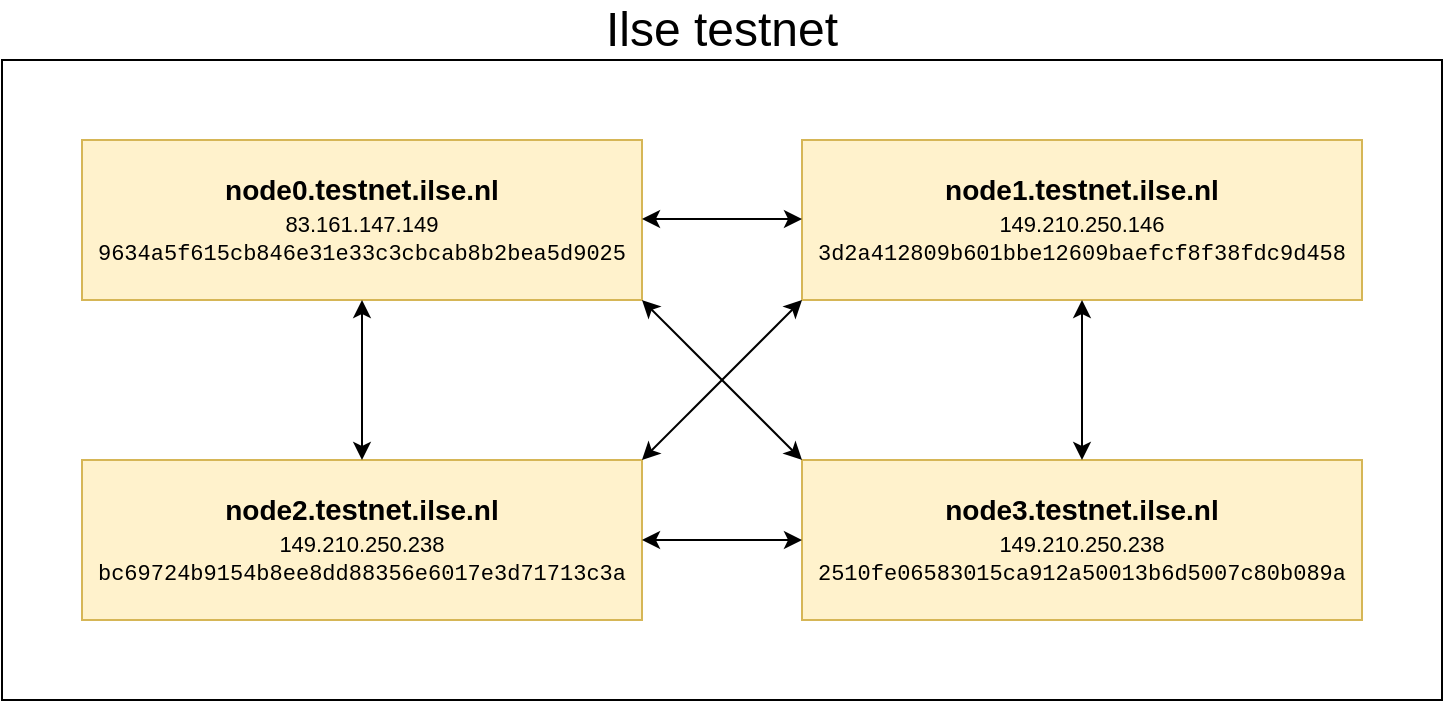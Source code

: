 <mxfile version="17.1.0" type="github">
  <diagram id="dxVIzOVv_u5MUlThNv-4" name="Page-1">
    <mxGraphModel dx="1550" dy="867" grid="1" gridSize="10" guides="1" tooltips="1" connect="1" arrows="1" fold="1" page="1" pageScale="1" pageWidth="827" pageHeight="1169" math="0" shadow="0">
      <root>
        <mxCell id="0" />
        <mxCell id="1" parent="0" />
        <mxCell id="wiK8LtcWPlEBfqKX4ATi-7" value="&lt;h1&gt;&lt;br&gt;&lt;/h1&gt;" style="rounded=0;whiteSpace=wrap;html=1;fontSize=14;align=center;" vertex="1" parent="1">
          <mxGeometry x="40" y="80" width="720" height="320" as="geometry" />
        </mxCell>
        <mxCell id="wiK8LtcWPlEBfqKX4ATi-2" value="&lt;b&gt;&lt;font style=&quot;font-size: 14px&quot;&gt;node0.&lt;/font&gt;&lt;/b&gt;&lt;span id=&quot;docs-internal-guid-7cc5f453-7fff-6f5f-665c-29763454acb6&quot;&gt;&lt;span style=&quot;font-size: 11pt ; font-family: &amp;#34;arial&amp;#34; ; background-color: transparent ; vertical-align: baseline&quot;&gt;&lt;b&gt;testnet.&lt;/b&gt;&lt;/span&gt;&lt;/span&gt;&lt;b&gt;&lt;font style=&quot;font-size: 14px&quot;&gt;ilse.nl&lt;/font&gt;&lt;/b&gt;&lt;br&gt;&lt;font style=&quot;font-size: 11px&quot;&gt;&lt;span&gt;83.161.147.149&lt;/span&gt;&lt;br&gt;&lt;span id=&quot;docs-internal-guid-fe6f931d-7fff-6ca8-1d08-4247d1960b84&quot;&gt;&lt;span style=&quot;font-family: &amp;#34;courier new&amp;#34; ; background-color: transparent ; vertical-align: baseline&quot;&gt;&lt;font style=&quot;font-size: 11px&quot;&gt;9634a5f615cb846e31e33c3cbcab8b2bea5d9025&lt;/font&gt;&lt;/span&gt;&lt;/span&gt;&lt;/font&gt;" style="rounded=0;whiteSpace=wrap;html=1;fillColor=#fff2cc;strokeColor=#d6b656;" vertex="1" parent="1">
          <mxGeometry x="80" y="120" width="280" height="80" as="geometry" />
        </mxCell>
        <mxCell id="wiK8LtcWPlEBfqKX4ATi-3" value="&lt;b&gt;&lt;font style=&quot;font-size: 14px&quot;&gt;node1.&lt;/font&gt;&lt;/b&gt;&lt;b style=&quot;font-family: &amp;#34;arial&amp;#34; ; font-size: 14.667px&quot;&gt;testnet.&lt;/b&gt;&lt;b&gt;&lt;font style=&quot;font-size: 14px&quot;&gt;ilse.nl&lt;/font&gt;&lt;/b&gt;&lt;br&gt;&lt;font style=&quot;font-size: 11px&quot;&gt;149.210.250.146&lt;br&gt;&lt;span id=&quot;docs-internal-guid-83af1ca5-7fff-adc0-2fd1-b84874401c5e&quot;&gt;&lt;span style=&quot;font-family: &amp;#34;courier new&amp;#34; ; background-color: transparent ; vertical-align: baseline&quot;&gt;3d2a412809b601bbe12609baefcf8f38fdc9d458&lt;/span&gt;&lt;/span&gt;&lt;/font&gt;" style="rounded=0;whiteSpace=wrap;html=1;fillColor=#fff2cc;strokeColor=#d6b656;" vertex="1" parent="1">
          <mxGeometry x="440" y="120" width="280" height="80" as="geometry" />
        </mxCell>
        <mxCell id="wiK8LtcWPlEBfqKX4ATi-4" value="&lt;b&gt;&lt;font style=&quot;font-size: 14px&quot;&gt;node2.&lt;/font&gt;&lt;/b&gt;&lt;b style=&quot;font-family: &amp;#34;arial&amp;#34; ; font-size: 14.667px&quot;&gt;testnet&lt;/b&gt;&lt;b&gt;&lt;font style=&quot;font-size: 14px&quot;&gt;.ilse.nl&lt;/font&gt;&lt;/b&gt;&lt;br&gt;&lt;font style=&quot;font-size: 11px&quot;&gt;149.210.250.238&lt;br&gt;&lt;span id=&quot;docs-internal-guid-3ea0bbb4-7fff-bc41-cd83-5de8d7ea7d7f&quot;&gt;&lt;span style=&quot;font-family: &amp;#34;courier new&amp;#34; ; background-color: transparent ; vertical-align: baseline&quot;&gt;bc69724b9154b8ee8dd88356e6017e3d71713c3a&lt;/span&gt;&lt;/span&gt;&lt;/font&gt;" style="rounded=0;whiteSpace=wrap;html=1;fillColor=#fff2cc;strokeColor=#d6b656;" vertex="1" parent="1">
          <mxGeometry x="80" y="280" width="280" height="80" as="geometry" />
        </mxCell>
        <mxCell id="wiK8LtcWPlEBfqKX4ATi-5" value="&lt;b&gt;&lt;font style=&quot;font-size: 14px&quot;&gt;node3.&lt;/font&gt;&lt;/b&gt;&lt;b style=&quot;font-family: &amp;#34;arial&amp;#34; ; font-size: 14.667px&quot;&gt;testnet&lt;/b&gt;&lt;b&gt;&lt;font style=&quot;font-size: 14px&quot;&gt;.ilse.nl&lt;/font&gt;&lt;/b&gt;&lt;br&gt;&lt;font style=&quot;font-size: 11px&quot;&gt;149.210.250.238&lt;br&gt;&lt;span id=&quot;docs-internal-guid-3fdcc9ce-7fff-d0e9-f028-0e9515db7cc8&quot;&gt;&lt;span style=&quot;font-family: &amp;#34;courier new&amp;#34; ; background-color: transparent ; vertical-align: baseline&quot;&gt;2510fe06583015ca912a50013b6d5007c80b089a&lt;/span&gt;&lt;/span&gt;&lt;/font&gt;" style="rounded=0;whiteSpace=wrap;html=1;fillColor=#fff2cc;strokeColor=#d6b656;" vertex="1" parent="1">
          <mxGeometry x="440" y="280" width="280" height="80" as="geometry" />
        </mxCell>
        <mxCell id="wiK8LtcWPlEBfqKX4ATi-9" value="" style="endArrow=classic;startArrow=classic;html=1;rounded=0;fontSize=24;entryX=0.5;entryY=1;entryDx=0;entryDy=0;" edge="1" parent="1" source="wiK8LtcWPlEBfqKX4ATi-4" target="wiK8LtcWPlEBfqKX4ATi-2">
          <mxGeometry width="50" height="50" relative="1" as="geometry">
            <mxPoint x="390" y="420" as="sourcePoint" />
            <mxPoint x="440" y="370" as="targetPoint" />
          </mxGeometry>
        </mxCell>
        <mxCell id="wiK8LtcWPlEBfqKX4ATi-10" value="" style="endArrow=classic;startArrow=classic;html=1;rounded=0;fontSize=24;entryX=0;entryY=0.5;entryDx=0;entryDy=0;exitX=1;exitY=0.5;exitDx=0;exitDy=0;" edge="1" parent="1" source="wiK8LtcWPlEBfqKX4ATi-4" target="wiK8LtcWPlEBfqKX4ATi-5">
          <mxGeometry width="50" height="50" relative="1" as="geometry">
            <mxPoint x="230" y="290" as="sourcePoint" />
            <mxPoint x="230" y="210" as="targetPoint" />
          </mxGeometry>
        </mxCell>
        <mxCell id="wiK8LtcWPlEBfqKX4ATi-11" value="" style="endArrow=classic;startArrow=classic;html=1;rounded=0;fontSize=24;entryX=0;entryY=0.5;entryDx=0;entryDy=0;exitX=1;exitY=0.5;exitDx=0;exitDy=0;" edge="1" parent="1">
          <mxGeometry width="50" height="50" relative="1" as="geometry">
            <mxPoint x="360" y="159.5" as="sourcePoint" />
            <mxPoint x="440" y="159.5" as="targetPoint" />
          </mxGeometry>
        </mxCell>
        <mxCell id="wiK8LtcWPlEBfqKX4ATi-12" value="" style="endArrow=classic;startArrow=classic;html=1;rounded=0;fontSize=24;entryX=0.5;entryY=0;entryDx=0;entryDy=0;exitX=0.5;exitY=1;exitDx=0;exitDy=0;" edge="1" parent="1" source="wiK8LtcWPlEBfqKX4ATi-3" target="wiK8LtcWPlEBfqKX4ATi-5">
          <mxGeometry width="50" height="50" relative="1" as="geometry">
            <mxPoint x="370" y="169.5" as="sourcePoint" />
            <mxPoint x="450" y="169.5" as="targetPoint" />
          </mxGeometry>
        </mxCell>
        <mxCell id="wiK8LtcWPlEBfqKX4ATi-13" value="" style="endArrow=classic;startArrow=classic;html=1;rounded=0;fontSize=24;entryX=0;entryY=0;entryDx=0;entryDy=0;exitX=1;exitY=1;exitDx=0;exitDy=0;" edge="1" parent="1" source="wiK8LtcWPlEBfqKX4ATi-2" target="wiK8LtcWPlEBfqKX4ATi-5">
          <mxGeometry width="50" height="50" relative="1" as="geometry">
            <mxPoint x="590" y="210" as="sourcePoint" />
            <mxPoint x="590" y="290" as="targetPoint" />
          </mxGeometry>
        </mxCell>
        <mxCell id="wiK8LtcWPlEBfqKX4ATi-14" value="" style="endArrow=classic;startArrow=classic;html=1;rounded=0;fontSize=24;entryX=1;entryY=0;entryDx=0;entryDy=0;exitX=0;exitY=1;exitDx=0;exitDy=0;" edge="1" parent="1" source="wiK8LtcWPlEBfqKX4ATi-3" target="wiK8LtcWPlEBfqKX4ATi-4">
          <mxGeometry width="50" height="50" relative="1" as="geometry">
            <mxPoint x="370" y="210" as="sourcePoint" />
            <mxPoint x="450.0" y="290" as="targetPoint" />
          </mxGeometry>
        </mxCell>
        <mxCell id="wiK8LtcWPlEBfqKX4ATi-15" value="Ilse testnet" style="text;html=1;strokeColor=none;fillColor=none;align=center;verticalAlign=middle;whiteSpace=wrap;rounded=0;fontSize=24;" vertex="1" parent="1">
          <mxGeometry x="320" y="50" width="160" height="30" as="geometry" />
        </mxCell>
      </root>
    </mxGraphModel>
  </diagram>
</mxfile>
